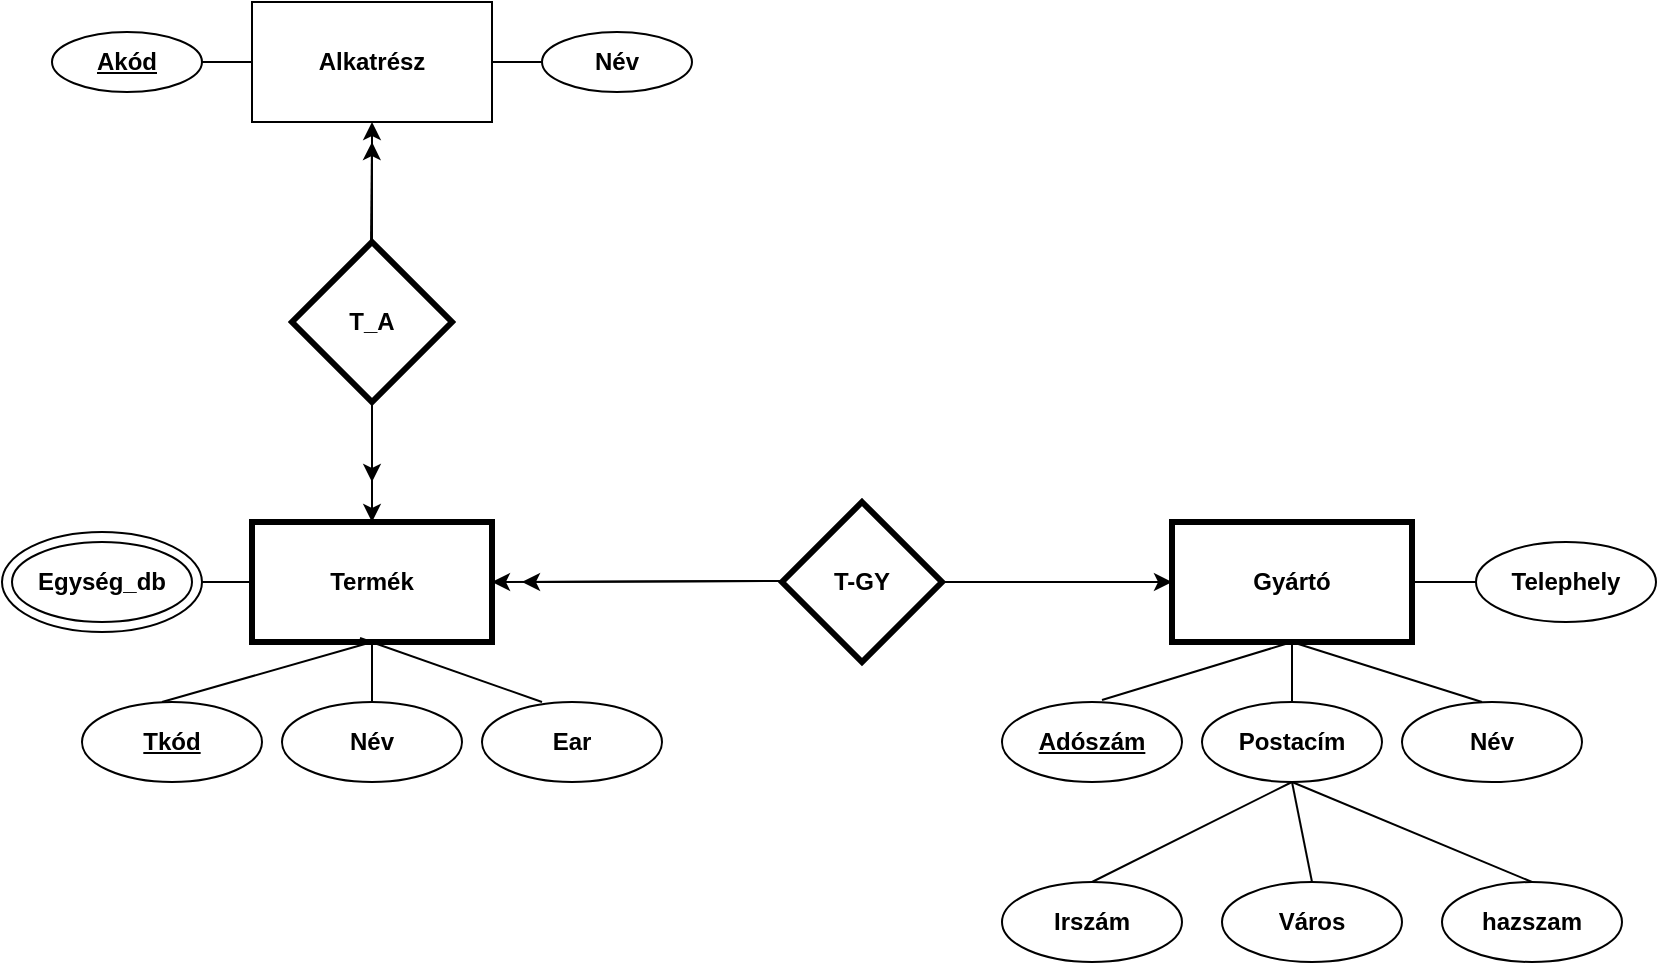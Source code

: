 <mxfile version="26.0.16">
  <diagram name="1 oldal" id="6HJYkfweH2awvkiNCbvp">
    <mxGraphModel dx="1034" dy="1615" grid="1" gridSize="10" guides="1" tooltips="1" connect="1" arrows="1" fold="1" page="1" pageScale="1" pageWidth="827" pageHeight="1169" math="0" shadow="0">
      <root>
        <mxCell id="0" />
        <mxCell id="1" parent="0" />
        <mxCell id="C64Jrk6upL9wqdpvDmy1-1" value="&lt;b&gt;Termék&lt;/b&gt;" style="rounded=0;whiteSpace=wrap;strokeWidth=3;html=1;" parent="1" vertex="1">
          <mxGeometry x="125" y="190" width="120" height="60" as="geometry" />
        </mxCell>
        <mxCell id="C64Jrk6upL9wqdpvDmy1-3" value="&lt;b&gt;Gyártó&lt;/b&gt;" style="rounded=0;whiteSpace=wrap;strokeWidth=3;html=1;" parent="1" vertex="1">
          <mxGeometry x="585" y="190" width="120" height="60" as="geometry" />
        </mxCell>
        <mxCell id="C64Jrk6upL9wqdpvDmy1-4" value="&lt;b&gt;&lt;u&gt;Tkód&lt;/u&gt;&lt;/b&gt;" style="ellipse;whiteSpace=wrap;html=1;" parent="1" vertex="1">
          <mxGeometry x="40" y="280" width="90" height="40" as="geometry" />
        </mxCell>
        <mxCell id="C64Jrk6upL9wqdpvDmy1-5" value="&lt;b&gt;Név&lt;/b&gt;" style="ellipse;whiteSpace=wrap;html=1;" parent="1" vertex="1">
          <mxGeometry x="140" y="280" width="90" height="40" as="geometry" />
        </mxCell>
        <mxCell id="C64Jrk6upL9wqdpvDmy1-6" value="&lt;b&gt;Ear&lt;/b&gt;" style="ellipse;whiteSpace=wrap;html=1;" parent="1" vertex="1">
          <mxGeometry x="240" y="280" width="90" height="40" as="geometry" />
        </mxCell>
        <mxCell id="C64Jrk6upL9wqdpvDmy1-7" value="" style="endArrow=none;html=1;rounded=0;entryX=0.5;entryY=1;entryDx=0;entryDy=0;" parent="1" target="C64Jrk6upL9wqdpvDmy1-1" edge="1">
          <mxGeometry width="50" height="50" relative="1" as="geometry">
            <mxPoint x="80" y="280" as="sourcePoint" />
            <mxPoint x="130" y="230" as="targetPoint" />
          </mxGeometry>
        </mxCell>
        <mxCell id="C64Jrk6upL9wqdpvDmy1-8" value="" style="endArrow=none;html=1;rounded=0;exitX=0.5;exitY=0;exitDx=0;exitDy=0;" parent="1" edge="1">
          <mxGeometry width="50" height="50" relative="1" as="geometry">
            <mxPoint x="270" y="280" as="sourcePoint" />
            <mxPoint x="179" y="248" as="targetPoint" />
          </mxGeometry>
        </mxCell>
        <mxCell id="C64Jrk6upL9wqdpvDmy1-9" value="" style="endArrow=none;html=1;rounded=0;entryX=0.5;entryY=1;entryDx=0;entryDy=0;exitX=0.5;exitY=0;exitDx=0;exitDy=0;" parent="1" source="C64Jrk6upL9wqdpvDmy1-5" target="C64Jrk6upL9wqdpvDmy1-1" edge="1">
          <mxGeometry width="50" height="50" relative="1" as="geometry">
            <mxPoint x="162.5" y="280" as="sourcePoint" />
            <mxPoint x="207.5" y="240" as="targetPoint" />
          </mxGeometry>
        </mxCell>
        <mxCell id="C64Jrk6upL9wqdpvDmy1-10" value="&lt;b&gt;Név&lt;/b&gt;" style="ellipse;whiteSpace=wrap;html=1;" parent="1" vertex="1">
          <mxGeometry x="700" y="280" width="90" height="40" as="geometry" />
        </mxCell>
        <mxCell id="C64Jrk6upL9wqdpvDmy1-11" value="&lt;b&gt;Postacím&lt;/b&gt;" style="ellipse;whiteSpace=wrap;html=1;" parent="1" vertex="1">
          <mxGeometry x="600" y="280" width="90" height="40" as="geometry" />
        </mxCell>
        <mxCell id="C64Jrk6upL9wqdpvDmy1-12" value="&lt;b&gt;&lt;u&gt;Adószám&lt;/u&gt;&lt;/b&gt;" style="ellipse;whiteSpace=wrap;html=1;" parent="1" vertex="1">
          <mxGeometry x="500" y="280" width="90" height="40" as="geometry" />
        </mxCell>
        <mxCell id="C64Jrk6upL9wqdpvDmy1-15" value="" style="endArrow=none;html=1;rounded=0;entryX=0.5;entryY=1;entryDx=0;entryDy=0;exitX=0.5;exitY=0;exitDx=0;exitDy=0;" parent="1" source="C64Jrk6upL9wqdpvDmy1-24" target="C64Jrk6upL9wqdpvDmy1-11" edge="1">
          <mxGeometry width="50" height="50" relative="1" as="geometry">
            <mxPoint x="650" y="360" as="sourcePoint" />
            <mxPoint x="640" y="320" as="targetPoint" />
          </mxGeometry>
        </mxCell>
        <mxCell id="C64Jrk6upL9wqdpvDmy1-16" value="" style="endArrow=none;html=1;rounded=0;entryX=0.5;entryY=1;entryDx=0;entryDy=0;exitX=0.5;exitY=0;exitDx=0;exitDy=0;" parent="1" source="C64Jrk6upL9wqdpvDmy1-23" target="C64Jrk6upL9wqdpvDmy1-11" edge="1">
          <mxGeometry width="50" height="50" relative="1" as="geometry">
            <mxPoint x="590" y="370" as="sourcePoint" />
            <mxPoint x="630" y="320" as="targetPoint" />
          </mxGeometry>
        </mxCell>
        <mxCell id="C64Jrk6upL9wqdpvDmy1-17" value="" style="endArrow=none;html=1;rounded=0;entryX=0.5;entryY=1;entryDx=0;entryDy=0;" parent="1" target="C64Jrk6upL9wqdpvDmy1-3" edge="1">
          <mxGeometry width="50" height="50" relative="1" as="geometry">
            <mxPoint x="740" y="280" as="sourcePoint" />
            <mxPoint x="640" y="250" as="targetPoint" />
          </mxGeometry>
        </mxCell>
        <mxCell id="C64Jrk6upL9wqdpvDmy1-18" value="" style="endArrow=none;html=1;rounded=0;entryX=0.5;entryY=1;entryDx=0;entryDy=0;exitX=0.5;exitY=0;exitDx=0;exitDy=0;" parent="1" source="C64Jrk6upL9wqdpvDmy1-11" target="C64Jrk6upL9wqdpvDmy1-3" edge="1">
          <mxGeometry width="50" height="50" relative="1" as="geometry">
            <mxPoint x="720" y="280" as="sourcePoint" />
            <mxPoint x="620" y="250" as="targetPoint" />
          </mxGeometry>
        </mxCell>
        <mxCell id="C64Jrk6upL9wqdpvDmy1-19" value="" style="endArrow=none;html=1;rounded=0;entryX=0.5;entryY=1;entryDx=0;entryDy=0;" parent="1" target="C64Jrk6upL9wqdpvDmy1-3" edge="1">
          <mxGeometry width="50" height="50" relative="1" as="geometry">
            <mxPoint x="550" y="279" as="sourcePoint" />
            <mxPoint x="620" y="279" as="targetPoint" />
          </mxGeometry>
        </mxCell>
        <mxCell id="C64Jrk6upL9wqdpvDmy1-20" value="" style="endArrow=none;html=1;rounded=0;entryX=0.5;entryY=1;entryDx=0;entryDy=0;" parent="1" edge="1">
          <mxGeometry width="50" height="50" relative="1" as="geometry">
            <mxPoint x="740" y="220" as="sourcePoint" />
            <mxPoint x="705" y="220" as="targetPoint" />
          </mxGeometry>
        </mxCell>
        <mxCell id="C64Jrk6upL9wqdpvDmy1-21" value="&lt;b&gt;Telephely&lt;/b&gt;" style="ellipse;whiteSpace=wrap;html=1;" parent="1" vertex="1">
          <mxGeometry x="737" y="200" width="90" height="40" as="geometry" />
        </mxCell>
        <mxCell id="C64Jrk6upL9wqdpvDmy1-22" value="" style="endArrow=none;html=1;rounded=0;entryX=0.5;entryY=1;entryDx=0;entryDy=0;exitX=0.5;exitY=0;exitDx=0;exitDy=0;" parent="1" source="C64Jrk6upL9wqdpvDmy1-25" target="C64Jrk6upL9wqdpvDmy1-11" edge="1">
          <mxGeometry width="50" height="50" relative="1" as="geometry">
            <mxPoint x="730" y="360" as="sourcePoint" />
            <mxPoint x="670" y="330" as="targetPoint" />
          </mxGeometry>
        </mxCell>
        <mxCell id="C64Jrk6upL9wqdpvDmy1-23" value="&lt;b&gt;Irszám&lt;/b&gt;" style="ellipse;whiteSpace=wrap;html=1;" parent="1" vertex="1">
          <mxGeometry x="500" y="370" width="90" height="40" as="geometry" />
        </mxCell>
        <mxCell id="C64Jrk6upL9wqdpvDmy1-24" value="&lt;b&gt;Város&lt;/b&gt;" style="ellipse;whiteSpace=wrap;html=1;" parent="1" vertex="1">
          <mxGeometry x="610" y="370" width="90" height="40" as="geometry" />
        </mxCell>
        <mxCell id="C64Jrk6upL9wqdpvDmy1-25" value="&lt;b&gt;hazszam&lt;/b&gt;" style="ellipse;whiteSpace=wrap;html=1;" parent="1" vertex="1">
          <mxGeometry x="720" y="370" width="90" height="40" as="geometry" />
        </mxCell>
        <mxCell id="SZVWSAwwZCRuz0jDByGa-1" value="" style="endArrow=classic;html=1;rounded=0;entryX=0;entryY=0.5;entryDx=0;entryDy=0;" parent="1" target="C64Jrk6upL9wqdpvDmy1-3" edge="1">
          <mxGeometry width="50" height="50" relative="1" as="geometry">
            <mxPoint x="470" y="220" as="sourcePoint" />
            <mxPoint x="520" y="170" as="targetPoint" />
          </mxGeometry>
        </mxCell>
        <mxCell id="SZVWSAwwZCRuz0jDByGa-2" value="" style="endArrow=classic;html=1;rounded=0;" parent="1" edge="1">
          <mxGeometry width="50" height="50" relative="1" as="geometry">
            <mxPoint x="390" y="219.5" as="sourcePoint" />
            <mxPoint x="260" y="220" as="targetPoint" />
          </mxGeometry>
        </mxCell>
        <mxCell id="SZVWSAwwZCRuz0jDByGa-3" value="" style="endArrow=classic;html=1;rounded=0;entryX=1;entryY=0.5;entryDx=0;entryDy=0;" parent="1" target="C64Jrk6upL9wqdpvDmy1-1" edge="1">
          <mxGeometry width="50" height="50" relative="1" as="geometry">
            <mxPoint x="390" y="219.5" as="sourcePoint" />
            <mxPoint x="250" y="210" as="targetPoint" />
          </mxGeometry>
        </mxCell>
        <mxCell id="SZVWSAwwZCRuz0jDByGa-6" value="&lt;b&gt;T-GY&lt;/b&gt;" style="shape=rhombus;whiteSpace=wrap;html=1;strokeWidth=3;" parent="1" vertex="1">
          <mxGeometry x="390" y="180" width="80" height="80" as="geometry" />
        </mxCell>
        <mxCell id="55Ll8s9f8AJblrSIZAg2-4" value="" style="ellipse;whiteSpace=wrap;html=1;" parent="1" vertex="1">
          <mxGeometry y="195" width="100" height="50" as="geometry" />
        </mxCell>
        <mxCell id="55Ll8s9f8AJblrSIZAg2-5" value="&lt;b&gt;Egység_db&lt;/b&gt;" style="ellipse;whiteSpace=wrap;html=1;" parent="1" vertex="1">
          <mxGeometry x="5" y="200" width="90" height="40" as="geometry" />
        </mxCell>
        <mxCell id="55Ll8s9f8AJblrSIZAg2-6" value="&lt;b&gt;T_A&lt;/b&gt;" style="shape=rhombus;whiteSpace=wrap;html=1;strokeWidth=3;" parent="1" vertex="1">
          <mxGeometry x="145" y="50" width="80" height="80" as="geometry" />
        </mxCell>
        <mxCell id="55Ll8s9f8AJblrSIZAg2-7" value="" style="endArrow=classic;html=1;rounded=0;exitX=0.5;exitY=1;exitDx=0;exitDy=0;entryX=0.5;entryY=0;entryDx=0;entryDy=0;" parent="1" source="55Ll8s9f8AJblrSIZAg2-6" target="C64Jrk6upL9wqdpvDmy1-1" edge="1">
          <mxGeometry width="50" height="50" relative="1" as="geometry">
            <mxPoint x="184.5" y="95" as="sourcePoint" />
            <mxPoint x="180" y="180" as="targetPoint" />
          </mxGeometry>
        </mxCell>
        <mxCell id="55Ll8s9f8AJblrSIZAg2-8" value="" style="endArrow=classic;html=1;rounded=0;exitX=0.5;exitY=1;exitDx=0;exitDy=0;" parent="1" source="55Ll8s9f8AJblrSIZAg2-6" edge="1">
          <mxGeometry width="50" height="50" relative="1" as="geometry">
            <mxPoint x="185" y="140" as="sourcePoint" />
            <mxPoint x="185" y="170" as="targetPoint" />
          </mxGeometry>
        </mxCell>
        <mxCell id="55Ll8s9f8AJblrSIZAg2-9" value="" style="endArrow=none;html=1;rounded=0;entryX=0;entryY=0.5;entryDx=0;entryDy=0;" parent="1" target="C64Jrk6upL9wqdpvDmy1-1" edge="1">
          <mxGeometry width="50" height="50" relative="1" as="geometry">
            <mxPoint x="100" y="220" as="sourcePoint" />
            <mxPoint x="150" y="170" as="targetPoint" />
          </mxGeometry>
        </mxCell>
        <mxCell id="55Ll8s9f8AJblrSIZAg2-11" value="&lt;b&gt;Alkatrész&lt;/b&gt;" style="rounded=0;whiteSpace=wrap;html=1;" parent="1" vertex="1">
          <mxGeometry x="125" y="-70" width="120" height="60" as="geometry" />
        </mxCell>
        <mxCell id="55Ll8s9f8AJblrSIZAg2-12" value="&lt;u&gt;&lt;b&gt;Akód&lt;/b&gt;&lt;/u&gt;" style="ellipse;whiteSpace=wrap;html=1;" parent="1" vertex="1">
          <mxGeometry x="25" y="-55" width="75" height="30" as="geometry" />
        </mxCell>
        <mxCell id="55Ll8s9f8AJblrSIZAg2-13" value="&lt;b&gt;Név&lt;/b&gt;" style="ellipse;whiteSpace=wrap;html=1;" parent="1" vertex="1">
          <mxGeometry x="270" y="-55" width="75" height="30" as="geometry" />
        </mxCell>
        <mxCell id="55Ll8s9f8AJblrSIZAg2-14" value="" style="endArrow=none;html=1;rounded=0;entryX=0;entryY=0.5;entryDx=0;entryDy=0;" parent="1" target="55Ll8s9f8AJblrSIZAg2-11" edge="1">
          <mxGeometry width="50" height="50" relative="1" as="geometry">
            <mxPoint x="100" y="-40" as="sourcePoint" />
            <mxPoint x="150" y="-90" as="targetPoint" />
          </mxGeometry>
        </mxCell>
        <mxCell id="55Ll8s9f8AJblrSIZAg2-15" value="" style="endArrow=none;html=1;rounded=0;entryX=0;entryY=0.5;entryDx=0;entryDy=0;" parent="1" target="55Ll8s9f8AJblrSIZAg2-13" edge="1">
          <mxGeometry width="50" height="50" relative="1" as="geometry">
            <mxPoint x="245" y="-40" as="sourcePoint" />
            <mxPoint x="295" y="-90" as="targetPoint" />
          </mxGeometry>
        </mxCell>
        <mxCell id="55Ll8s9f8AJblrSIZAg2-16" value="" style="endArrow=classic;html=1;rounded=0;entryX=0.5;entryY=1;entryDx=0;entryDy=0;exitX=0.5;exitY=0;exitDx=0;exitDy=0;" parent="1" source="55Ll8s9f8AJblrSIZAg2-6" target="55Ll8s9f8AJblrSIZAg2-11" edge="1">
          <mxGeometry width="50" height="50" relative="1" as="geometry">
            <mxPoint x="180" y="50" as="sourcePoint" />
            <mxPoint x="230" as="targetPoint" />
          </mxGeometry>
        </mxCell>
        <mxCell id="55Ll8s9f8AJblrSIZAg2-18" value="" style="endArrow=classic;html=1;rounded=0;exitX=0.5;exitY=0;exitDx=0;exitDy=0;" parent="1" edge="1">
          <mxGeometry width="50" height="50" relative="1" as="geometry">
            <mxPoint x="184.5" y="50" as="sourcePoint" />
            <mxPoint x="185" as="targetPoint" />
          </mxGeometry>
        </mxCell>
      </root>
    </mxGraphModel>
  </diagram>
</mxfile>
